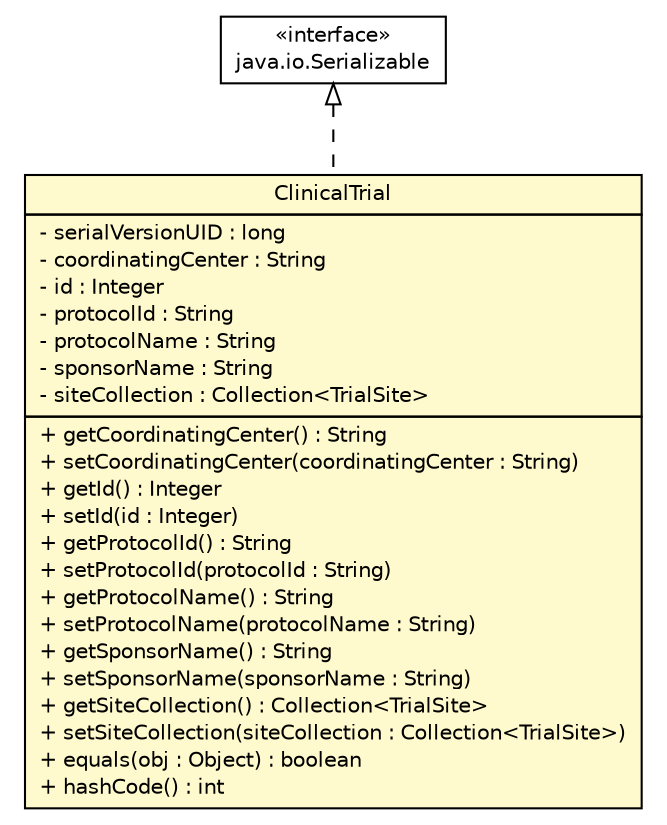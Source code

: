 #!/usr/local/bin/dot
#
# Class diagram 
# Generated by UmlGraph version 4.8 (http://www.spinellis.gr/sw/umlgraph)
#

digraph G {
	edge [fontname="Helvetica",fontsize=10,labelfontname="Helvetica",labelfontsize=10];
	node [fontname="Helvetica",fontsize=10,shape=plaintext];
	// gov.nih.nci.ncia.updateabledomain.ClinicalTrial
	c57527 [label=<<table border="0" cellborder="1" cellspacing="0" cellpadding="2" port="p" bgcolor="lemonChiffon" href="./ClinicalTrial.html">
		<tr><td><table border="0" cellspacing="0" cellpadding="1">
			<tr><td> ClinicalTrial </td></tr>
		</table></td></tr>
		<tr><td><table border="0" cellspacing="0" cellpadding="1">
			<tr><td align="left"> - serialVersionUID : long </td></tr>
			<tr><td align="left"> - coordinatingCenter : String </td></tr>
			<tr><td align="left"> - id : Integer </td></tr>
			<tr><td align="left"> - protocolId : String </td></tr>
			<tr><td align="left"> - protocolName : String </td></tr>
			<tr><td align="left"> - sponsorName : String </td></tr>
			<tr><td align="left"> - siteCollection : Collection&lt;TrialSite&gt; </td></tr>
		</table></td></tr>
		<tr><td><table border="0" cellspacing="0" cellpadding="1">
			<tr><td align="left"> + getCoordinatingCenter() : String </td></tr>
			<tr><td align="left"> + setCoordinatingCenter(coordinatingCenter : String) </td></tr>
			<tr><td align="left"> + getId() : Integer </td></tr>
			<tr><td align="left"> + setId(id : Integer) </td></tr>
			<tr><td align="left"> + getProtocolId() : String </td></tr>
			<tr><td align="left"> + setProtocolId(protocolId : String) </td></tr>
			<tr><td align="left"> + getProtocolName() : String </td></tr>
			<tr><td align="left"> + setProtocolName(protocolName : String) </td></tr>
			<tr><td align="left"> + getSponsorName() : String </td></tr>
			<tr><td align="left"> + setSponsorName(sponsorName : String) </td></tr>
			<tr><td align="left"> + getSiteCollection() : Collection&lt;TrialSite&gt; </td></tr>
			<tr><td align="left"> + setSiteCollection(siteCollection : Collection&lt;TrialSite&gt;) </td></tr>
			<tr><td align="left"> + equals(obj : Object) : boolean </td></tr>
			<tr><td align="left"> + hashCode() : int </td></tr>
		</table></td></tr>
		</table>>, fontname="Helvetica", fontcolor="black", fontsize=10.0];
	//gov.nih.nci.ncia.updateabledomain.ClinicalTrial implements java.io.Serializable
	c57579:p -> c57527:p [dir=back,arrowtail=empty,style=dashed];
	// java.io.Serializable
	c57579 [label=<<table border="0" cellborder="1" cellspacing="0" cellpadding="2" port="p" href="http://java.sun.com/j2se/1.4.2/docs/api/java/io/Serializable.html">
		<tr><td><table border="0" cellspacing="0" cellpadding="1">
			<tr><td> &laquo;interface&raquo; </td></tr>
			<tr><td> java.io.Serializable </td></tr>
		</table></td></tr>
		</table>>, fontname="Helvetica", fontcolor="black", fontsize=10.0];
}

